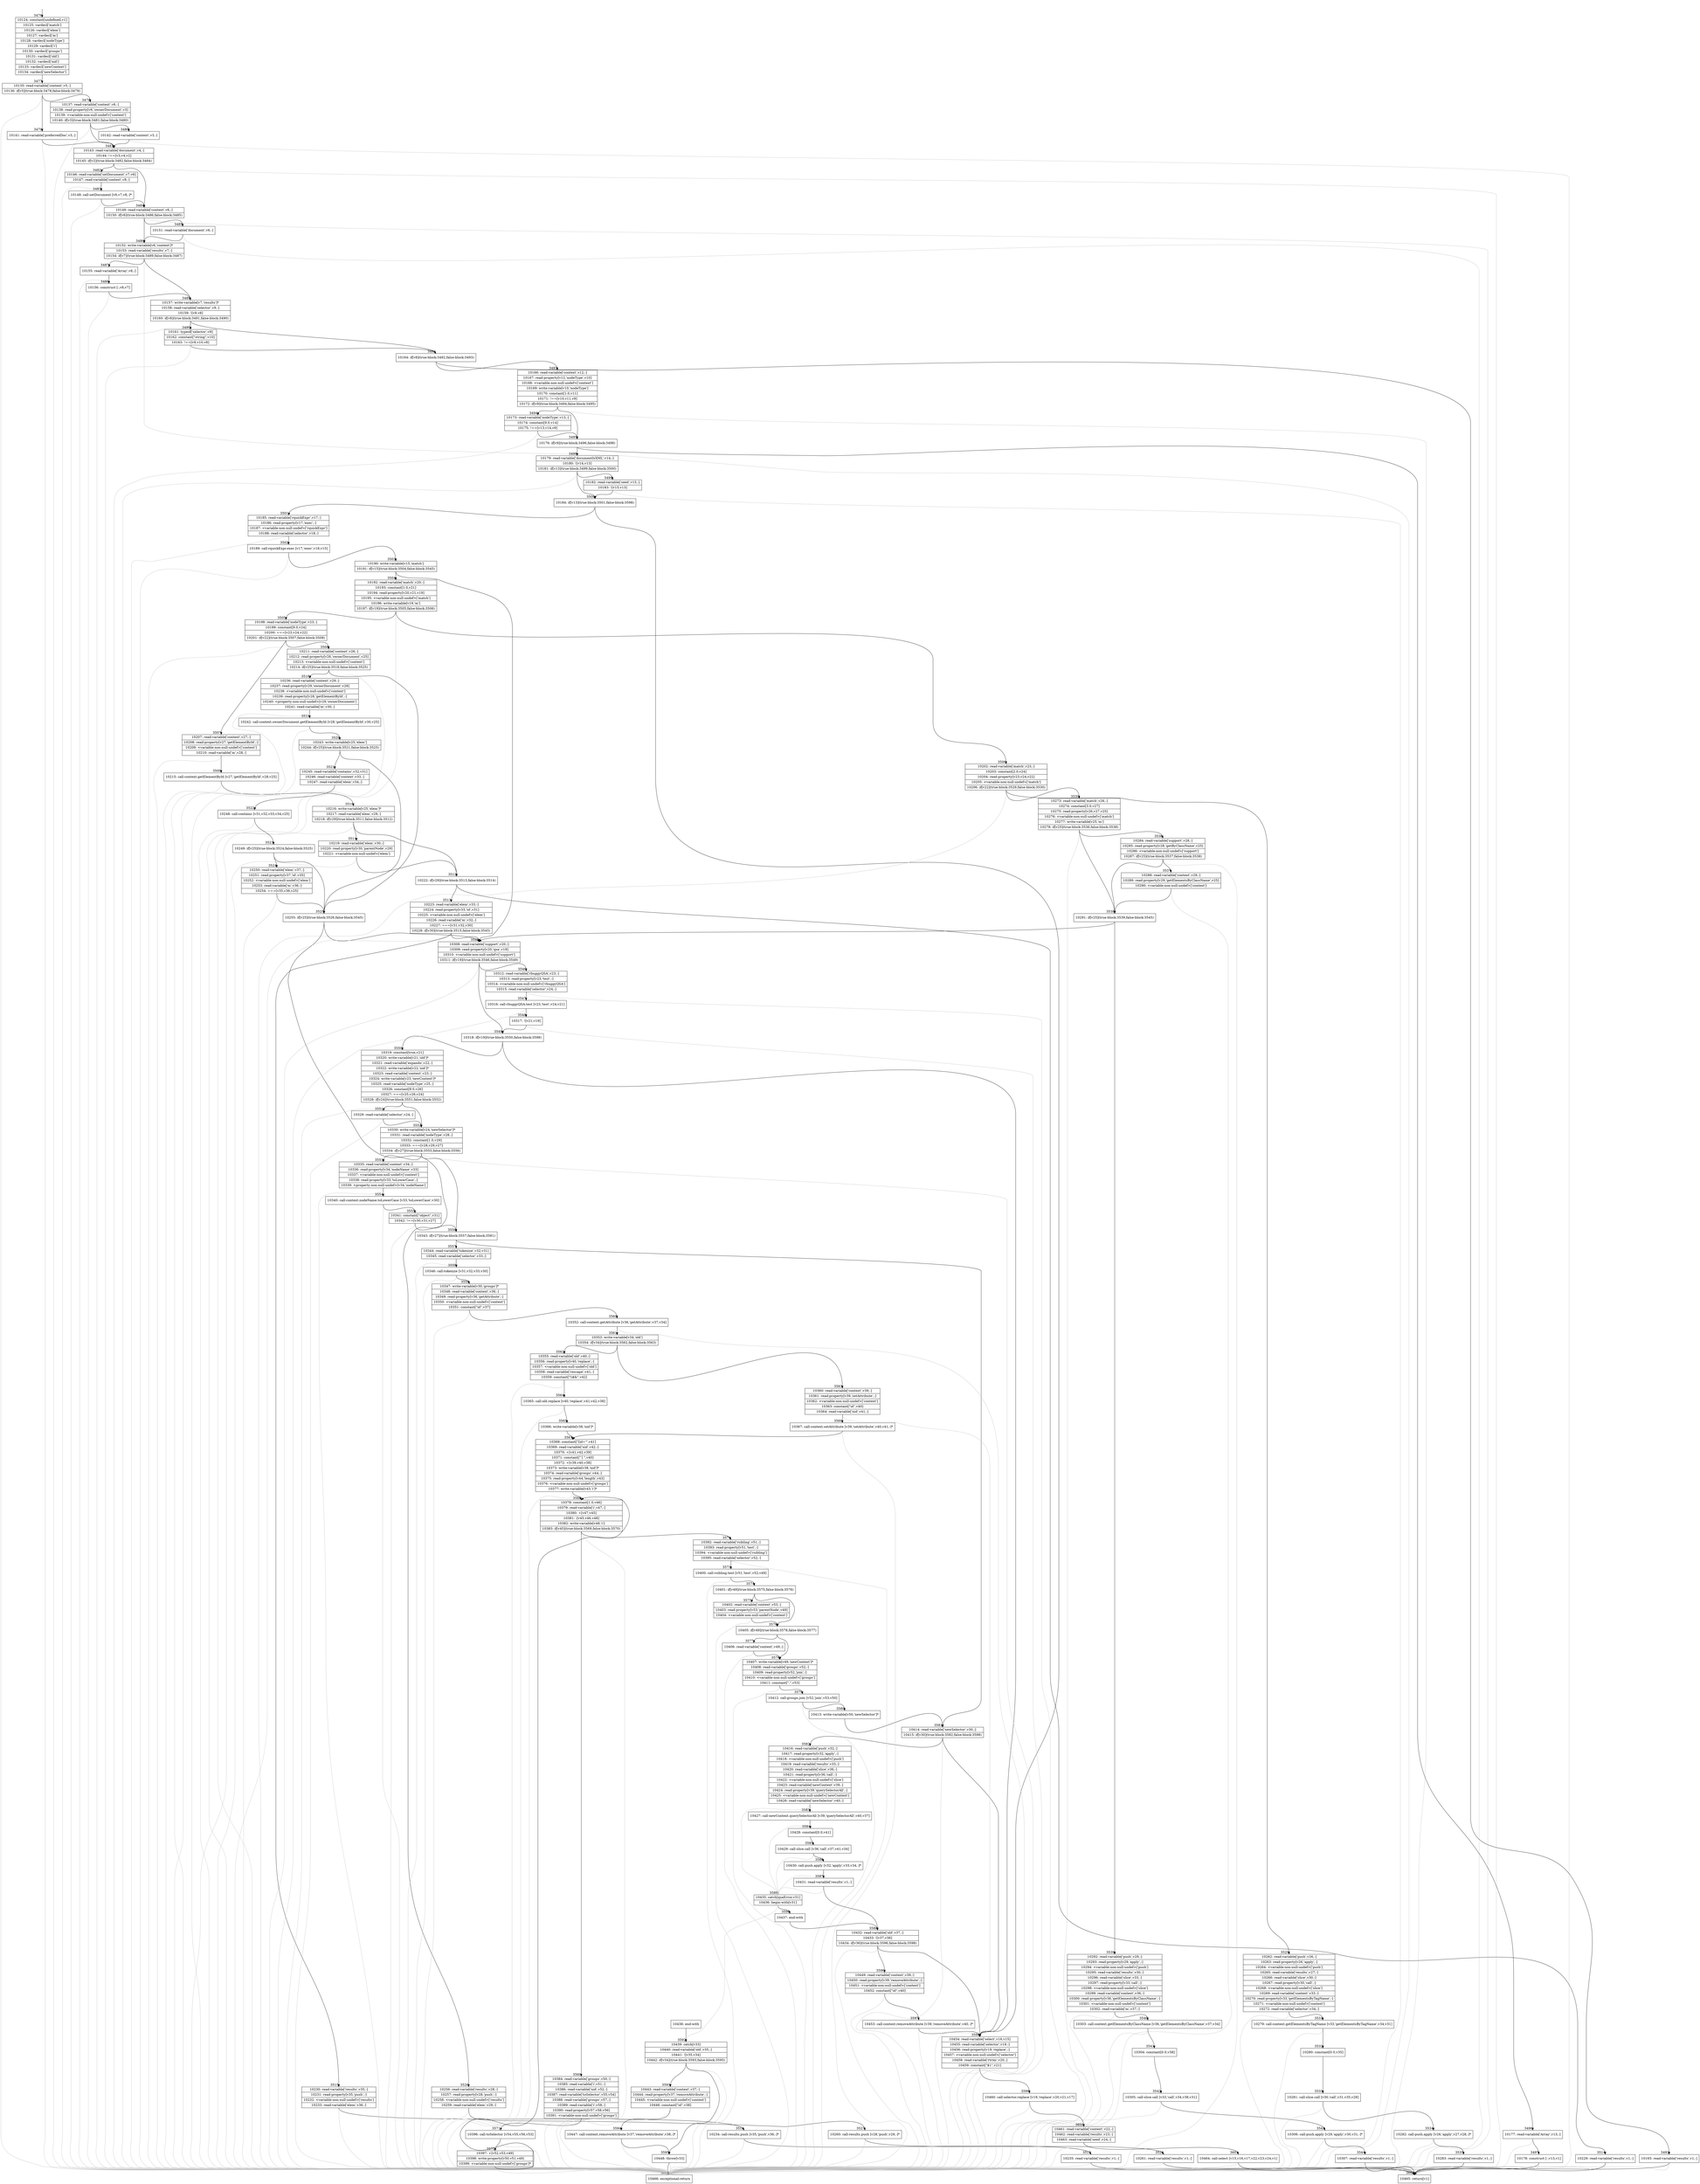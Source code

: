 digraph {
rankdir="TD"
BB_entry231[shape=none,label=""];
BB_entry231 -> BB3476 [tailport=s, headport=n, headlabel="    3476"]
BB3476 [shape=record label="{10124: constant[undefined,v1]|10125: vardecl['match']|10126: vardecl['elem']|10127: vardecl['m']|10128: vardecl['nodeType']|10129: vardecl['i']|10130: vardecl['groups']|10131: vardecl['old']|10132: vardecl['nid']|10133: vardecl['newContext']|10134: vardecl['newSelector']}" ] 
BB3476 -> BB3477 [tailport=s, headport=n, headlabel="      3477"]
BB3477 [shape=record label="{10135: read-variable['context',v5,-]|10136: if[v5](true-block:3478,false-block:3479)}" ] 
BB3477 -> BB3478 [tailport=s, headport=n, headlabel="      3478"]
BB3477 -> BB3479 [tailport=s, headport=n, headlabel="      3479"]
BB3477 -> BB3603 [tailport=s, headport=n, color=gray, headlabel="      3603"]
BB3478 [shape=record label="{10137: read-variable['context',v6,-]|10138: read-property[v6,'ownerDocument',v3]|10139: \<variable-non-null-undef\>['context']|10140: if[v3](true-block:3481,false-block:3480)}" ] 
BB3478 -> BB3481 [tailport=s, headport=n, headlabel="      3481"]
BB3478 -> BB3480 [tailport=s, headport=n, headlabel="      3480"]
BB3478 -> BB3603 [tailport=s, headport=n, color=gray]
BB3479 [shape=record label="{10141: read-variable['preferredDoc',v3,-]}" ] 
BB3479 -> BB3481 [tailport=s, headport=n]
BB3479 -> BB3603 [tailport=s, headport=n, color=gray]
BB3480 [shape=record label="{10142: read-variable['context',v3,-]}" ] 
BB3480 -> BB3481 [tailport=s, headport=n]
BB3480 -> BB3603 [tailport=s, headport=n, color=gray]
BB3481 [shape=record label="{10143: read-variable['document',v4,-]|10144: !==[v3,v4,v2]|10145: if[v2](true-block:3482,false-block:3484)}" ] 
BB3481 -> BB3482 [tailport=s, headport=n, headlabel="      3482"]
BB3481 -> BB3484 [tailport=s, headport=n, headlabel="      3484"]
BB3481 -> BB3603 [tailport=s, headport=n, color=gray]
BB3482 [shape=record label="{10146: read-variable['setDocument',v7,v6]|10147: read-variable['context',v8,-]}" ] 
BB3482 -> BB3483 [tailport=s, headport=n, headlabel="      3483"]
BB3482 -> BB3603 [tailport=s, headport=n, color=gray]
BB3483 [shape=record label="{10148: call-setDocument [v6,v7,v8,-]*}" ] 
BB3483 -> BB3484 [tailport=s, headport=n]
BB3483 -> BB3603 [tailport=s, headport=n, color=gray]
BB3484 [shape=record label="{10149: read-variable['context',v6,-]|10150: if[v6](true-block:3486,false-block:3485)}" ] 
BB3484 -> BB3486 [tailport=s, headport=n, headlabel="      3486"]
BB3484 -> BB3485 [tailport=s, headport=n, headlabel="      3485"]
BB3484 -> BB3603 [tailport=s, headport=n, color=gray]
BB3485 [shape=record label="{10151: read-variable['document',v6,-]}" ] 
BB3485 -> BB3486 [tailport=s, headport=n]
BB3485 -> BB3603 [tailport=s, headport=n, color=gray]
BB3486 [shape=record label="{10152: write-variable[v6,'context']*|10153: read-variable['results',v7,-]|10154: if[v7](true-block:3489,false-block:3487)}" ] 
BB3486 -> BB3489 [tailport=s, headport=n, headlabel="      3489"]
BB3486 -> BB3487 [tailport=s, headport=n, headlabel="      3487"]
BB3486 -> BB3603 [tailport=s, headport=n, color=gray]
BB3487 [shape=record label="{10155: read-variable['Array',v8,-]}" ] 
BB3487 -> BB3488 [tailport=s, headport=n, headlabel="      3488"]
BB3487 -> BB3603 [tailport=s, headport=n, color=gray]
BB3488 [shape=record label="{10156: construct [-,v8,v7]}" ] 
BB3488 -> BB3489 [tailport=s, headport=n]
BB3488 -> BB3603 [tailport=s, headport=n, color=gray]
BB3489 [shape=record label="{10157: write-variable[v7,'results']*|10158: read-variable['selector',v9,-]|10159: ![v9,v8]|10160: if[v8](true-block:3491,false-block:3490)}" ] 
BB3489 -> BB3491 [tailport=s, headport=n, headlabel="      3491"]
BB3489 -> BB3490 [tailport=s, headport=n, headlabel="      3490"]
BB3489 -> BB3603 [tailport=s, headport=n, color=gray]
BB3490 [shape=record label="{10161: typeof['selector',v9]|10162: constant[\"string\",v10]|10163: !==[v9,v10,v8]}" ] 
BB3490 -> BB3491 [tailport=s, headport=n]
BB3490 -> BB3603 [tailport=s, headport=n, color=gray]
BB3491 [shape=record label="{10164: if[v8](true-block:3492,false-block:3493)}" ] 
BB3491 -> BB3492 [tailport=s, headport=n, headlabel="      3492"]
BB3491 -> BB3493 [tailport=s, headport=n, headlabel="      3493"]
BB3492 [shape=record label="{10165: read-variable['results',v1,-]}" ] 
BB3492 -> BB3602 [tailport=s, headport=n, headlabel="      3602"]
BB3492 -> BB3603 [tailport=s, headport=n, color=gray]
BB3493 [shape=record label="{10166: read-variable['context',v12,-]|10167: read-property[v12,'nodeType',v10]|10168: \<variable-non-null-undef\>['context']|10169: write-variable[v10,'nodeType']|10170: constant[1.0,v11]|10171: !==[v10,v11,v9]|10172: if[v9](true-block:3494,false-block:3495)}" ] 
BB3493 -> BB3495 [tailport=s, headport=n, headlabel="      3495"]
BB3493 -> BB3494 [tailport=s, headport=n, headlabel="      3494"]
BB3493 -> BB3603 [tailport=s, headport=n, color=gray]
BB3494 [shape=record label="{10173: read-variable['nodeType',v13,-]|10174: constant[9.0,v14]|10175: !==[v13,v14,v9]}" ] 
BB3494 -> BB3495 [tailport=s, headport=n]
BB3494 -> BB3603 [tailport=s, headport=n, color=gray]
BB3495 [shape=record label="{10176: if[v9](true-block:3496,false-block:3498)}" ] 
BB3495 -> BB3496 [tailport=s, headport=n, headlabel="      3496"]
BB3495 -> BB3498 [tailport=s, headport=n, headlabel="      3498"]
BB3496 [shape=record label="{10177: read-variable['Array',v13,-]}" ] 
BB3496 -> BB3497 [tailport=s, headport=n, headlabel="      3497"]
BB3496 -> BB3603 [tailport=s, headport=n, color=gray]
BB3497 [shape=record label="{10178: construct [-,v13,v1]}" ] 
BB3497 -> BB3602 [tailport=s, headport=n]
BB3497 -> BB3603 [tailport=s, headport=n, color=gray]
BB3498 [shape=record label="{10179: read-variable['documentIsXML',v14,-]|10180: ![v14,v13]|10181: if[v13](true-block:3499,false-block:3500)}" ] 
BB3498 -> BB3500 [tailport=s, headport=n, headlabel="      3500"]
BB3498 -> BB3499 [tailport=s, headport=n, headlabel="      3499"]
BB3498 -> BB3603 [tailport=s, headport=n, color=gray]
BB3499 [shape=record label="{10182: read-variable['seed',v15,-]|10183: ![v15,v13]}" ] 
BB3499 -> BB3500 [tailport=s, headport=n]
BB3499 -> BB3603 [tailport=s, headport=n, color=gray]
BB3500 [shape=record label="{10184: if[v13](true-block:3501,false-block:3598)}" ] 
BB3500 -> BB3501 [tailport=s, headport=n, headlabel="      3501"]
BB3500 -> BB3598 [tailport=s, headport=n, headlabel="      3598"]
BB3501 [shape=record label="{10185: read-variable['rquickExpr',v17,-]|10186: read-property[v17,'exec',-]|10187: \<variable-non-null-undef\>['rquickExpr']|10188: read-variable['selector',v18,-]}" ] 
BB3501 -> BB3502 [tailport=s, headport=n, headlabel="      3502"]
BB3501 -> BB3603 [tailport=s, headport=n, color=gray]
BB3502 [shape=record label="{10189: call-rquickExpr.exec [v17,'exec',v18,v15]}" ] 
BB3502 -> BB3503 [tailport=s, headport=n, headlabel="      3503"]
BB3502 -> BB3603 [tailport=s, headport=n, color=gray]
BB3503 [shape=record label="{10190: write-variable[v15,'match']|10191: if[v15](true-block:3504,false-block:3545)}" ] 
BB3503 -> BB3504 [tailport=s, headport=n, headlabel="      3504"]
BB3503 -> BB3545 [tailport=s, headport=n, headlabel="      3545"]
BB3504 [shape=record label="{10192: read-variable['match',v20,-]|10193: constant[1.0,v21]|10194: read-property[v20,v21,v19]|10195: \<variable-non-null-undef\>['match']|10196: write-variable[v19,'m']|10197: if[v19](true-block:3505,false-block:3506)}" ] 
BB3504 -> BB3505 [tailport=s, headport=n, headlabel="      3505"]
BB3504 -> BB3506 [tailport=s, headport=n, headlabel="      3506"]
BB3504 -> BB3603 [tailport=s, headport=n, color=gray]
BB3505 [shape=record label="{10198: read-variable['nodeType',v23,-]|10199: constant[9.0,v24]|10200: ===[v23,v24,v22]|10201: if[v22](true-block:3507,false-block:3508)}" ] 
BB3505 -> BB3507 [tailport=s, headport=n, headlabel="      3507"]
BB3505 -> BB3508 [tailport=s, headport=n, headlabel="      3508"]
BB3505 -> BB3603 [tailport=s, headport=n, color=gray]
BB3506 [shape=record label="{10202: read-variable['match',v23,-]|10203: constant[2.0,v24]|10204: read-property[v23,v24,v22]|10205: \<variable-non-null-undef\>['match']|10206: if[v22](true-block:3529,false-block:3530)}" ] 
BB3506 -> BB3529 [tailport=s, headport=n, headlabel="      3529"]
BB3506 -> BB3530 [tailport=s, headport=n, headlabel="      3530"]
BB3506 -> BB3603 [tailport=s, headport=n, color=gray]
BB3507 [shape=record label="{10207: read-variable['context',v27,-]|10208: read-property[v27,'getElementById',-]|10209: \<variable-non-null-undef\>['context']|10210: read-variable['m',v28,-]}" ] 
BB3507 -> BB3509 [tailport=s, headport=n, headlabel="      3509"]
BB3507 -> BB3603 [tailport=s, headport=n, color=gray]
BB3508 [shape=record label="{10211: read-variable['context',v26,-]|10212: read-property[v26,'ownerDocument',v25]|10213: \<variable-non-null-undef\>['context']|10214: if[v25](true-block:3518,false-block:3525)}" ] 
BB3508 -> BB3525 [tailport=s, headport=n, headlabel="      3525"]
BB3508 -> BB3518 [tailport=s, headport=n, headlabel="      3518"]
BB3508 -> BB3603 [tailport=s, headport=n, color=gray]
BB3509 [shape=record label="{10215: call-context.getElementById [v27,'getElementById',v28,v25]}" ] 
BB3509 -> BB3510 [tailport=s, headport=n, headlabel="      3510"]
BB3509 -> BB3603 [tailport=s, headport=n, color=gray]
BB3510 [shape=record label="{10216: write-variable[v25,'elem']*|10217: read-variable['elem',v29,-]|10218: if[v29](true-block:3511,false-block:3512)}" ] 
BB3510 -> BB3512 [tailport=s, headport=n, headlabel="      3512"]
BB3510 -> BB3511 [tailport=s, headport=n, headlabel="      3511"]
BB3510 -> BB3603 [tailport=s, headport=n, color=gray]
BB3511 [shape=record label="{10219: read-variable['elem',v30,-]|10220: read-property[v30,'parentNode',v29]|10221: \<variable-non-null-undef\>['elem']}" ] 
BB3511 -> BB3512 [tailport=s, headport=n]
BB3511 -> BB3603 [tailport=s, headport=n, color=gray]
BB3512 [shape=record label="{10222: if[v29](true-block:3513,false-block:3514)}" ] 
BB3512 -> BB3513 [tailport=s, headport=n, headlabel="      3513"]
BB3512 -> BB3514 [tailport=s, headport=n, headlabel="      3514"]
BB3513 [shape=record label="{10223: read-variable['elem',v33,-]|10224: read-property[v33,'id',v31]|10225: \<variable-non-null-undef\>['elem']|10226: read-variable['m',v32,-]|10227: ===[v31,v32,v30]|10228: if[v30](true-block:3515,false-block:3545)}" ] 
BB3513 -> BB3515 [tailport=s, headport=n, headlabel="      3515"]
BB3513 -> BB3545 [tailport=s, headport=n]
BB3513 -> BB3603 [tailport=s, headport=n, color=gray]
BB3514 [shape=record label="{10229: read-variable['results',v1,-]}" ] 
BB3514 -> BB3602 [tailport=s, headport=n]
BB3514 -> BB3603 [tailport=s, headport=n, color=gray]
BB3515 [shape=record label="{10230: read-variable['results',v35,-]|10231: read-property[v35,'push',-]|10232: \<variable-non-null-undef\>['results']|10233: read-variable['elem',v36,-]}" ] 
BB3515 -> BB3516 [tailport=s, headport=n, headlabel="      3516"]
BB3515 -> BB3603 [tailport=s, headport=n, color=gray]
BB3516 [shape=record label="{10234: call-results.push [v35,'push',v36,-]*}" ] 
BB3516 -> BB3517 [tailport=s, headport=n, headlabel="      3517"]
BB3516 -> BB3603 [tailport=s, headport=n, color=gray]
BB3517 [shape=record label="{10235: read-variable['results',v1,-]}" ] 
BB3517 -> BB3602 [tailport=s, headport=n]
BB3517 -> BB3603 [tailport=s, headport=n, color=gray]
BB3518 [shape=record label="{10236: read-variable['context',v29,-]|10237: read-property[v29,'ownerDocument',v28]|10238: \<variable-non-null-undef\>['context']|10239: read-property[v28,'getElementById',-]|10240: \<property-non-null-undef\>[v29,'ownerDocument']|10241: read-variable['m',v30,-]}" ] 
BB3518 -> BB3519 [tailport=s, headport=n, headlabel="      3519"]
BB3518 -> BB3603 [tailport=s, headport=n, color=gray]
BB3519 [shape=record label="{10242: call-context.ownerDocument.getElementById [v28,'getElementById',v30,v25]}" ] 
BB3519 -> BB3520 [tailport=s, headport=n, headlabel="      3520"]
BB3519 -> BB3603 [tailport=s, headport=n, color=gray]
BB3520 [shape=record label="{10243: write-variable[v25,'elem']|10244: if[v25](true-block:3521,false-block:3525)}" ] 
BB3520 -> BB3525 [tailport=s, headport=n]
BB3520 -> BB3521 [tailport=s, headport=n, headlabel="      3521"]
BB3521 [shape=record label="{10245: read-variable['contains',v32,v31]|10246: read-variable['context',v33,-]|10247: read-variable['elem',v34,-]}" ] 
BB3521 -> BB3522 [tailport=s, headport=n, headlabel="      3522"]
BB3521 -> BB3603 [tailport=s, headport=n, color=gray]
BB3522 [shape=record label="{10248: call-contains [v31,v32,v33,v34,v25]}" ] 
BB3522 -> BB3523 [tailport=s, headport=n, headlabel="      3523"]
BB3522 -> BB3603 [tailport=s, headport=n, color=gray]
BB3523 [shape=record label="{10249: if[v25](true-block:3524,false-block:3525)}" ] 
BB3523 -> BB3525 [tailport=s, headport=n]
BB3523 -> BB3524 [tailport=s, headport=n, headlabel="      3524"]
BB3524 [shape=record label="{10250: read-variable['elem',v37,-]|10251: read-property[v37,'id',v35]|10252: \<variable-non-null-undef\>['elem']|10253: read-variable['m',v36,-]|10254: ===[v35,v36,v25]}" ] 
BB3524 -> BB3525 [tailport=s, headport=n]
BB3524 -> BB3603 [tailport=s, headport=n, color=gray]
BB3525 [shape=record label="{10255: if[v25](true-block:3526,false-block:3545)}" ] 
BB3525 -> BB3526 [tailport=s, headport=n, headlabel="      3526"]
BB3525 -> BB3545 [tailport=s, headport=n]
BB3526 [shape=record label="{10256: read-variable['results',v28,-]|10257: read-property[v28,'push',-]|10258: \<variable-non-null-undef\>['results']|10259: read-variable['elem',v29,-]}" ] 
BB3526 -> BB3527 [tailport=s, headport=n, headlabel="      3527"]
BB3526 -> BB3603 [tailport=s, headport=n, color=gray]
BB3527 [shape=record label="{10260: call-results.push [v28,'push',v29,-]*}" ] 
BB3527 -> BB3528 [tailport=s, headport=n, headlabel="      3528"]
BB3527 -> BB3603 [tailport=s, headport=n, color=gray]
BB3528 [shape=record label="{10261: read-variable['results',v1,-]}" ] 
BB3528 -> BB3602 [tailport=s, headport=n]
BB3528 -> BB3603 [tailport=s, headport=n, color=gray]
BB3529 [shape=record label="{10262: read-variable['push',v26,-]|10263: read-property[v26,'apply',-]|10264: \<variable-non-null-undef\>['push']|10265: read-variable['results',v27,-]|10266: read-variable['slice',v30,-]|10267: read-property[v30,'call',-]|10268: \<variable-non-null-undef\>['slice']|10269: read-variable['context',v33,-]|10270: read-property[v33,'getElementsByTagName',-]|10271: \<variable-non-null-undef\>['context']|10272: read-variable['selector',v34,-]}" ] 
BB3529 -> BB3531 [tailport=s, headport=n, headlabel="      3531"]
BB3529 -> BB3603 [tailport=s, headport=n, color=gray]
BB3530 [shape=record label="{10273: read-variable['match',v26,-]|10274: constant[3.0,v27]|10275: read-property[v26,v27,v25]|10276: \<variable-non-null-undef\>['match']|10277: write-variable[v25,'m']|10278: if[v25](true-block:3536,false-block:3538)}" ] 
BB3530 -> BB3538 [tailport=s, headport=n, headlabel="      3538"]
BB3530 -> BB3536 [tailport=s, headport=n, headlabel="      3536"]
BB3530 -> BB3603 [tailport=s, headport=n, color=gray]
BB3531 [shape=record label="{10279: call-context.getElementsByTagName [v33,'getElementsByTagName',v34,v31]}" ] 
BB3531 -> BB3532 [tailport=s, headport=n, headlabel="      3532"]
BB3531 -> BB3603 [tailport=s, headport=n, color=gray]
BB3532 [shape=record label="{10280: constant[0.0,v35]}" ] 
BB3532 -> BB3533 [tailport=s, headport=n, headlabel="      3533"]
BB3533 [shape=record label="{10281: call-slice.call [v30,'call',v31,v35,v28]}" ] 
BB3533 -> BB3534 [tailport=s, headport=n, headlabel="      3534"]
BB3533 -> BB3603 [tailport=s, headport=n, color=gray]
BB3534 [shape=record label="{10282: call-push.apply [v26,'apply',v27,v28,-]*}" ] 
BB3534 -> BB3535 [tailport=s, headport=n, headlabel="      3535"]
BB3534 -> BB3603 [tailport=s, headport=n, color=gray]
BB3535 [shape=record label="{10283: read-variable['results',v1,-]}" ] 
BB3535 -> BB3602 [tailport=s, headport=n]
BB3535 -> BB3603 [tailport=s, headport=n, color=gray]
BB3536 [shape=record label="{10284: read-variable['support',v28,-]|10285: read-property[v28,'getByClassName',v25]|10286: \<variable-non-null-undef\>['support']|10287: if[v25](true-block:3537,false-block:3538)}" ] 
BB3536 -> BB3538 [tailport=s, headport=n]
BB3536 -> BB3537 [tailport=s, headport=n, headlabel="      3537"]
BB3536 -> BB3603 [tailport=s, headport=n, color=gray]
BB3537 [shape=record label="{10288: read-variable['context',v29,-]|10289: read-property[v29,'getElementsByClassName',v25]|10290: \<variable-non-null-undef\>['context']}" ] 
BB3537 -> BB3538 [tailport=s, headport=n]
BB3537 -> BB3603 [tailport=s, headport=n, color=gray]
BB3538 [shape=record label="{10291: if[v25](true-block:3539,false-block:3545)}" ] 
BB3538 -> BB3539 [tailport=s, headport=n, headlabel="      3539"]
BB3538 -> BB3545 [tailport=s, headport=n]
BB3539 [shape=record label="{10292: read-variable['push',v29,-]|10293: read-property[v29,'apply',-]|10294: \<variable-non-null-undef\>['push']|10295: read-variable['results',v30,-]|10296: read-variable['slice',v33,-]|10297: read-property[v33,'call',-]|10298: \<variable-non-null-undef\>['slice']|10299: read-variable['context',v36,-]|10300: read-property[v36,'getElementsByClassName',-]|10301: \<variable-non-null-undef\>['context']|10302: read-variable['m',v37,-]}" ] 
BB3539 -> BB3540 [tailport=s, headport=n, headlabel="      3540"]
BB3539 -> BB3603 [tailport=s, headport=n, color=gray]
BB3540 [shape=record label="{10303: call-context.getElementsByClassName [v36,'getElementsByClassName',v37,v34]}" ] 
BB3540 -> BB3541 [tailport=s, headport=n, headlabel="      3541"]
BB3540 -> BB3603 [tailport=s, headport=n, color=gray]
BB3541 [shape=record label="{10304: constant[0.0,v38]}" ] 
BB3541 -> BB3542 [tailport=s, headport=n, headlabel="      3542"]
BB3542 [shape=record label="{10305: call-slice.call [v33,'call',v34,v38,v31]}" ] 
BB3542 -> BB3543 [tailport=s, headport=n, headlabel="      3543"]
BB3542 -> BB3603 [tailport=s, headport=n, color=gray]
BB3543 [shape=record label="{10306: call-push.apply [v29,'apply',v30,v31,-]*}" ] 
BB3543 -> BB3544 [tailport=s, headport=n, headlabel="      3544"]
BB3543 -> BB3603 [tailport=s, headport=n, color=gray]
BB3544 [shape=record label="{10307: read-variable['results',v1,-]}" ] 
BB3544 -> BB3602 [tailport=s, headport=n]
BB3544 -> BB3603 [tailport=s, headport=n, color=gray]
BB3545 [shape=record label="{10308: read-variable['support',v20,-]|10309: read-property[v20,'qsa',v19]|10310: \<variable-non-null-undef\>['support']|10311: if[v19](true-block:3546,false-block:3549)}" ] 
BB3545 -> BB3549 [tailport=s, headport=n, headlabel="      3549"]
BB3545 -> BB3546 [tailport=s, headport=n, headlabel="      3546"]
BB3545 -> BB3603 [tailport=s, headport=n, color=gray]
BB3546 [shape=record label="{10312: read-variable['rbuggyQSA',v23,-]|10313: read-property[v23,'test',-]|10314: \<variable-non-null-undef\>['rbuggyQSA']|10315: read-variable['selector',v24,-]}" ] 
BB3546 -> BB3547 [tailport=s, headport=n, headlabel="      3547"]
BB3546 -> BB3603 [tailport=s, headport=n, color=gray]
BB3547 [shape=record label="{10316: call-rbuggyQSA.test [v23,'test',v24,v21]}" ] 
BB3547 -> BB3548 [tailport=s, headport=n, headlabel="      3548"]
BB3547 -> BB3603 [tailport=s, headport=n, color=gray]
BB3548 [shape=record label="{10317: ![v21,v19]}" ] 
BB3548 -> BB3549 [tailport=s, headport=n]
BB3548 -> BB3603 [tailport=s, headport=n, color=gray]
BB3549 [shape=record label="{10318: if[v19](true-block:3550,false-block:3598)}" ] 
BB3549 -> BB3550 [tailport=s, headport=n, headlabel="      3550"]
BB3549 -> BB3598 [tailport=s, headport=n]
BB3550 [shape=record label="{10319: constant[true,v21]|10320: write-variable[v21,'old']*|10321: read-variable['expando',v22,-]|10322: write-variable[v22,'nid']*|10323: read-variable['context',v23,-]|10324: write-variable[v23,'newContext']*|10325: read-variable['nodeType',v25,-]|10326: constant[9.0,v26]|10327: ===[v25,v26,v24]|10328: if[v24](true-block:3551,false-block:3552)}" ] 
BB3550 -> BB3552 [tailport=s, headport=n, headlabel="      3552"]
BB3550 -> BB3551 [tailport=s, headport=n, headlabel="      3551"]
BB3550 -> BB3603 [tailport=s, headport=n, color=gray]
BB3551 [shape=record label="{10329: read-variable['selector',v24,-]}" ] 
BB3551 -> BB3552 [tailport=s, headport=n]
BB3551 -> BB3603 [tailport=s, headport=n, color=gray]
BB3552 [shape=record label="{10330: write-variable[v24,'newSelector']*|10331: read-variable['nodeType',v28,-]|10332: constant[1.0,v29]|10333: ===[v28,v29,v27]|10334: if[v27](true-block:3553,false-block:3556)}" ] 
BB3552 -> BB3556 [tailport=s, headport=n, headlabel="      3556"]
BB3552 -> BB3553 [tailport=s, headport=n, headlabel="      3553"]
BB3552 -> BB3603 [tailport=s, headport=n, color=gray]
BB3553 [shape=record label="{10335: read-variable['context',v34,-]|10336: read-property[v34,'nodeName',v33]|10337: \<variable-non-null-undef\>['context']|10338: read-property[v33,'toLowerCase',-]|10339: \<property-non-null-undef\>[v34,'nodeName']}" ] 
BB3553 -> BB3554 [tailport=s, headport=n, headlabel="      3554"]
BB3553 -> BB3603 [tailport=s, headport=n, color=gray]
BB3554 [shape=record label="{10340: call-context.nodeName.toLowerCase [v33,'toLowerCase',v30]}" ] 
BB3554 -> BB3555 [tailport=s, headport=n, headlabel="      3555"]
BB3554 -> BB3603 [tailport=s, headport=n, color=gray]
BB3555 [shape=record label="{10341: constant[\"object\",v31]|10342: !==[v30,v31,v27]}" ] 
BB3555 -> BB3556 [tailport=s, headport=n]
BB3555 -> BB3603 [tailport=s, headport=n, color=gray]
BB3556 [shape=record label="{10343: if[v27](true-block:3557,false-block:3581)}" ] 
BB3556 -> BB3557 [tailport=s, headport=n, headlabel="      3557"]
BB3556 -> BB3581 [tailport=s, headport=n, headlabel="      3581"]
BB3557 [shape=record label="{10344: read-variable['tokenize',v32,v31]|10345: read-variable['selector',v33,-]}" ] 
BB3557 -> BB3558 [tailport=s, headport=n, headlabel="      3558"]
BB3557 -> BB3603 [tailport=s, headport=n, color=gray]
BB3558 [shape=record label="{10346: call-tokenize [v31,v32,v33,v30]}" ] 
BB3558 -> BB3559 [tailport=s, headport=n, headlabel="      3559"]
BB3558 -> BB3603 [tailport=s, headport=n, color=gray]
BB3559 [shape=record label="{10347: write-variable[v30,'groups']*|10348: read-variable['context',v36,-]|10349: read-property[v36,'getAttribute',-]|10350: \<variable-non-null-undef\>['context']|10351: constant[\"id\",v37]}" ] 
BB3559 -> BB3560 [tailport=s, headport=n, headlabel="      3560"]
BB3559 -> BB3603 [tailport=s, headport=n, color=gray]
BB3560 [shape=record label="{10352: call-context.getAttribute [v36,'getAttribute',v37,v34]}" ] 
BB3560 -> BB3561 [tailport=s, headport=n, headlabel="      3561"]
BB3560 -> BB3603 [tailport=s, headport=n, color=gray]
BB3561 [shape=record label="{10353: write-variable[v34,'old']|10354: if[v34](true-block:3562,false-block:3563)}" ] 
BB3561 -> BB3562 [tailport=s, headport=n, headlabel="      3562"]
BB3561 -> BB3563 [tailport=s, headport=n, headlabel="      3563"]
BB3562 [shape=record label="{10355: read-variable['old',v40,-]|10356: read-property[v40,'replace',-]|10357: \<variable-non-null-undef\>['old']|10358: read-variable['rescape',v41,-]|10359: constant[\"\\\\$&\",v42]}" ] 
BB3562 -> BB3564 [tailport=s, headport=n, headlabel="      3564"]
BB3562 -> BB3603 [tailport=s, headport=n, color=gray]
BB3563 [shape=record label="{10360: read-variable['context',v39,-]|10361: read-property[v39,'setAttribute',-]|10362: \<variable-non-null-undef\>['context']|10363: constant[\"id\",v40]|10364: read-variable['nid',v41,-]}" ] 
BB3563 -> BB3566 [tailport=s, headport=n, headlabel="      3566"]
BB3563 -> BB3603 [tailport=s, headport=n, color=gray]
BB3564 [shape=record label="{10365: call-old.replace [v40,'replace',v41,v42,v38]}" ] 
BB3564 -> BB3565 [tailport=s, headport=n, headlabel="      3565"]
BB3564 -> BB3603 [tailport=s, headport=n, color=gray]
BB3565 [shape=record label="{10366: write-variable[v38,'nid']*}" ] 
BB3565 -> BB3567 [tailport=s, headport=n, headlabel="      3567"]
BB3566 [shape=record label="{10367: call-context.setAttribute [v39,'setAttribute',v40,v41,-]*}" ] 
BB3566 -> BB3567 [tailport=s, headport=n]
BB3566 -> BB3603 [tailport=s, headport=n, color=gray]
BB3567 [shape=record label="{10368: constant[\"[id='\",v41]|10369: read-variable['nid',v42,-]|10370: +[v41,v42,v39]|10371: constant[\"'] \",v40]|10372: +[v39,v40,v38]|10373: write-variable[v38,'nid']*|10374: read-variable['groups',v44,-]|10375: read-property[v44,'length',v43]|10376: \<variable-non-null-undef\>['groups']|10377: write-variable[v43,'i']*}" ] 
BB3567 -> BB3568 [tailport=s, headport=n, headlabel="      3568"]
BB3567 -> BB3603 [tailport=s, headport=n, color=gray]
BB3568 [shape=record label="{10378: constant[1.0,v46]|10379: read-variable['i',v47,-]|10380: +[v47,v45]|10381: -[v45,v46,v48]|10382: write-variable[v48,'i']|10383: if[v45](true-block:3569,false-block:3570)}" ] 
BB3568 -> BB3569 [tailport=s, headport=n, headlabel="      3569"]
BB3568 -> BB3570 [tailport=s, headport=n, headlabel="      3570"]
BB3568 -> BB3603 [tailport=s, headport=n, color=gray]
BB3569 [shape=record label="{10384: read-variable['groups',v50,-]|10385: read-variable['i',v51,-]|10386: read-variable['nid',v52,-]|10387: read-variable['toSelector',v55,v54]|10388: read-variable['groups',v57,-]|10389: read-variable['i',v58,-]|10390: read-property[v57,v58,v56]|10391: \<variable-non-null-undef\>['groups']}" ] 
BB3569 -> BB3571 [tailport=s, headport=n, headlabel="      3571"]
BB3569 -> BB3603 [tailport=s, headport=n, color=gray]
BB3570 [shape=record label="{10392: read-variable['rsibling',v51,-]|10393: read-property[v51,'test',-]|10394: \<variable-non-null-undef\>['rsibling']|10395: read-variable['selector',v52,-]}" ] 
BB3570 -> BB3573 [tailport=s, headport=n, headlabel="      3573"]
BB3570 -> BB3603 [tailport=s, headport=n, color=gray]
BB3571 [shape=record label="{10396: call-toSelector [v54,v55,v56,v53]}" ] 
BB3571 -> BB3572 [tailport=s, headport=n, headlabel="      3572"]
BB3571 -> BB3603 [tailport=s, headport=n, color=gray]
BB3572 [shape=record label="{10397: +[v52,v53,v49]|10398: write-property[v50,v51,v49]|10399: \<variable-non-null-undef\>['groups']*}" ] 
BB3572 -> BB3568 [tailport=s, headport=n]
BB3572 -> BB3603 [tailport=s, headport=n, color=gray]
BB3573 [shape=record label="{10400: call-rsibling.test [v51,'test',v52,v49]}" ] 
BB3573 -> BB3574 [tailport=s, headport=n, headlabel="      3574"]
BB3573 -> BB3603 [tailport=s, headport=n, color=gray]
BB3574 [shape=record label="{10401: if[v49](true-block:3575,false-block:3576)}" ] 
BB3574 -> BB3576 [tailport=s, headport=n, headlabel="      3576"]
BB3574 -> BB3575 [tailport=s, headport=n, headlabel="      3575"]
BB3575 [shape=record label="{10402: read-variable['context',v53,-]|10403: read-property[v53,'parentNode',v49]|10404: \<variable-non-null-undef\>['context']}" ] 
BB3575 -> BB3576 [tailport=s, headport=n]
BB3575 -> BB3603 [tailport=s, headport=n, color=gray]
BB3576 [shape=record label="{10405: if[v49](true-block:3578,false-block:3577)}" ] 
BB3576 -> BB3578 [tailport=s, headport=n, headlabel="      3578"]
BB3576 -> BB3577 [tailport=s, headport=n, headlabel="      3577"]
BB3577 [shape=record label="{10406: read-variable['context',v49,-]}" ] 
BB3577 -> BB3578 [tailport=s, headport=n]
BB3577 -> BB3603 [tailport=s, headport=n, color=gray]
BB3578 [shape=record label="{10407: write-variable[v49,'newContext']*|10408: read-variable['groups',v52,-]|10409: read-property[v52,'join',-]|10410: \<variable-non-null-undef\>['groups']|10411: constant[\",\",v53]}" ] 
BB3578 -> BB3579 [tailport=s, headport=n, headlabel="      3579"]
BB3578 -> BB3603 [tailport=s, headport=n, color=gray]
BB3579 [shape=record label="{10412: call-groups.join [v52,'join',v53,v50]}" ] 
BB3579 -> BB3580 [tailport=s, headport=n, headlabel="      3580"]
BB3579 -> BB3603 [tailport=s, headport=n, color=gray]
BB3580 [shape=record label="{10413: write-variable[v50,'newSelector']*}" ] 
BB3580 -> BB3581 [tailport=s, headport=n]
BB3581 [shape=record label="{10414: read-variable['newSelector',v30,-]|10415: if[v30](true-block:3582,false-block:3598)}" ] 
BB3581 -> BB3582 [tailport=s, headport=n, headlabel="      3582"]
BB3581 -> BB3598 [tailport=s, headport=n]
BB3581 -> BB3603 [tailport=s, headport=n, color=gray]
BB3582 [shape=record label="{10416: read-variable['push',v32,-]|10417: read-property[v32,'apply',-]|10418: \<variable-non-null-undef\>['push']|10419: read-variable['results',v33,-]|10420: read-variable['slice',v36,-]|10421: read-property[v36,'call',-]|10422: \<variable-non-null-undef\>['slice']|10423: read-variable['newContext',v39,-]|10424: read-property[v39,'querySelectorAll',-]|10425: \<variable-non-null-undef\>['newContext']|10426: read-variable['newSelector',v40,-]}" ] 
BB3582 -> BB3583 [tailport=s, headport=n, headlabel="      3583"]
BB3582 -> BB3589 [tailport=s, headport=n, color=gray, headlabel="      3589"]
BB3583 [shape=record label="{10427: call-newContext.querySelectorAll [v39,'querySelectorAll',v40,v37]}" ] 
BB3583 -> BB3584 [tailport=s, headport=n, headlabel="      3584"]
BB3583 -> BB3589 [tailport=s, headport=n, color=gray]
BB3584 [shape=record label="{10428: constant[0.0,v41]}" ] 
BB3584 -> BB3585 [tailport=s, headport=n, headlabel="      3585"]
BB3585 [shape=record label="{10429: call-slice.call [v36,'call',v37,v41,v34]}" ] 
BB3585 -> BB3586 [tailport=s, headport=n, headlabel="      3586"]
BB3585 -> BB3589 [tailport=s, headport=n, color=gray]
BB3586 [shape=record label="{10430: call-push.apply [v32,'apply',v33,v34,-]*}" ] 
BB3586 -> BB3587 [tailport=s, headport=n, headlabel="      3587"]
BB3586 -> BB3589 [tailport=s, headport=n, color=gray]
BB3587 [shape=record label="{10431: read-variable['results',v1,-]}" ] 
BB3587 -> BB3588 [tailport=s, headport=n, headlabel="      3588"]
BB3587 -> BB3589 [tailport=s, headport=n, color=gray]
BB3588 [shape=record label="{10432: read-variable['old',v37,-]|10433: ![v37,v36]|10434: if[v36](true-block:3596,false-block:3598)}" ] 
BB3588 -> BB3596 [tailport=s, headport=n, headlabel="      3596"]
BB3588 -> BB3598 [tailport=s, headport=n]
BB3588 -> BB3603 [tailport=s, headport=n, color=gray]
BB3589 [shape=record label="{10435: catch[qsaError,v31]|10436: begin-with[v31]}" ] 
BB3589 -> BB3590 [tailport=s, headport=n, headlabel="      3590"]
BB3589 -> BB3592 [tailport=s, headport=n, color=gray, headlabel="      3592"]
BB3590 [shape=record label="{10437: end-with}" ] 
BB3590 -> BB3588 [tailport=s, headport=n]
BB3591 [shape=record label="{10438: end-with}" ] 
BB3591 -> BB3592 [tailport=s, headport=n]
BB3592 [shape=record label="{10439: catch[v33]|10440: read-variable['old',v35,-]|10441: ![v35,v34]|10442: if[v34](true-block:3593,false-block:3595)}" ] 
BB3592 -> BB3593 [tailport=s, headport=n, headlabel="      3593"]
BB3592 -> BB3595 [tailport=s, headport=n, headlabel="      3595"]
BB3592 -> BB3603 [tailport=s, headport=n, color=gray]
BB3593 [shape=record label="{10443: read-variable['context',v37,-]|10444: read-property[v37,'removeAttribute',-]|10445: \<variable-non-null-undef\>['context']|10446: constant[\"id\",v38]}" ] 
BB3593 -> BB3594 [tailport=s, headport=n, headlabel="      3594"]
BB3593 -> BB3603 [tailport=s, headport=n, color=gray]
BB3594 [shape=record label="{10447: call-context.removeAttribute [v37,'removeAttribute',v38,-]*}" ] 
BB3594 -> BB3595 [tailport=s, headport=n]
BB3594 -> BB3603 [tailport=s, headport=n, color=gray]
BB3595 [shape=record label="{10448: throw[v33]}" ] 
BB3595 -> BB3603 [tailport=s, headport=n]
BB3595 -> BB3603 [tailport=s, headport=n, color=gray]
BB3596 [shape=record label="{10449: read-variable['context',v39,-]|10450: read-property[v39,'removeAttribute',-]|10451: \<variable-non-null-undef\>['context']|10452: constant[\"id\",v40]}" ] 
BB3596 -> BB3597 [tailport=s, headport=n, headlabel="      3597"]
BB3596 -> BB3603 [tailport=s, headport=n, color=gray]
BB3597 [shape=record label="{10453: call-context.removeAttribute [v39,'removeAttribute',v40,-]*}" ] 
BB3597 -> BB3598 [tailport=s, headport=n]
BB3597 -> BB3603 [tailport=s, headport=n, color=gray]
BB3598 [shape=record label="{10454: read-variable['select',v16,v15]|10455: read-variable['selector',v19,-]|10456: read-property[v19,'replace',-]|10457: \<variable-non-null-undef\>['selector']|10458: read-variable['rtrim',v20,-]|10459: constant[\"$1\",v21]}" ] 
BB3598 -> BB3599 [tailport=s, headport=n, headlabel="      3599"]
BB3598 -> BB3603 [tailport=s, headport=n, color=gray]
BB3599 [shape=record label="{10460: call-selector.replace [v19,'replace',v20,v21,v17]}" ] 
BB3599 -> BB3600 [tailport=s, headport=n, headlabel="      3600"]
BB3599 -> BB3603 [tailport=s, headport=n, color=gray]
BB3600 [shape=record label="{10461: read-variable['context',v22,-]|10462: read-variable['results',v23,-]|10463: read-variable['seed',v24,-]}" ] 
BB3600 -> BB3601 [tailport=s, headport=n, headlabel="      3601"]
BB3600 -> BB3603 [tailport=s, headport=n, color=gray]
BB3601 [shape=record label="{10464: call-select [v15,v16,v17,v22,v23,v24,v1]}" ] 
BB3601 -> BB3602 [tailport=s, headport=n]
BB3601 -> BB3603 [tailport=s, headport=n, color=gray]
BB3602 [shape=record label="{10465: return[v1]}" ] 
BB3603 [shape=record label="{10466: exceptional-return}" ] 
//#$~ 3998
}
